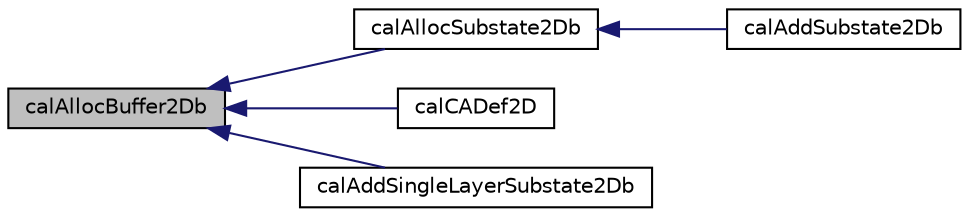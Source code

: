 digraph "calAllocBuffer2Db"
{
  edge [fontname="Helvetica",fontsize="10",labelfontname="Helvetica",labelfontsize="10"];
  node [fontname="Helvetica",fontsize="10",shape=record];
  rankdir="LR";
  Node1 [label="calAllocBuffer2Db",height=0.2,width=0.4,color="black", fillcolor="grey75", style="filled" fontcolor="black"];
  Node1 -> Node2 [dir="back",color="midnightblue",fontsize="10",style="solid",fontname="Helvetica"];
  Node2 [label="calAllocSubstate2Db",height=0.2,width=0.4,color="black", fillcolor="white", style="filled",URL="$cal2_d_8c.html#a72a2f7d156785d642165cd0d87785a2c",tooltip="8 bit (256 values) integer substates allocation function. "];
  Node2 -> Node3 [dir="back",color="midnightblue",fontsize="10",style="solid",fontname="Helvetica"];
  Node3 [label="calAddSubstate2Db",height=0.2,width=0.4,color="black", fillcolor="white", style="filled",URL="$cal2_d_8h.html#a5d827aceb607bf23f7ca1fc6f5b0f805",tooltip="Creates and adds a new byte substate to CALModel2D::pQb_array and return a pointer to it..."];
  Node1 -> Node4 [dir="back",color="midnightblue",fontsize="10",style="solid",fontname="Helvetica"];
  Node4 [label="calCADef2D",height=0.2,width=0.4,color="black", fillcolor="white", style="filled",URL="$cal2_d_8h.html#aabc70688450ef360ca455e6b8328c56c",tooltip="Creates an object of type CALModel2D, sets its records and returns it as a pointer; it defines the ce..."];
  Node1 -> Node5 [dir="back",color="midnightblue",fontsize="10",style="solid",fontname="Helvetica"];
  Node5 [label="calAddSingleLayerSubstate2Db",height=0.2,width=0.4,color="black", fillcolor="white", style="filled",URL="$cal2_d_8h.html#a79ba33e23b5ed96ccb976cd9a72fbeb4",tooltip="Creates a new single-layer byte substate and returns a pointer to it. Note that sinlgle-layer substat..."];
}
